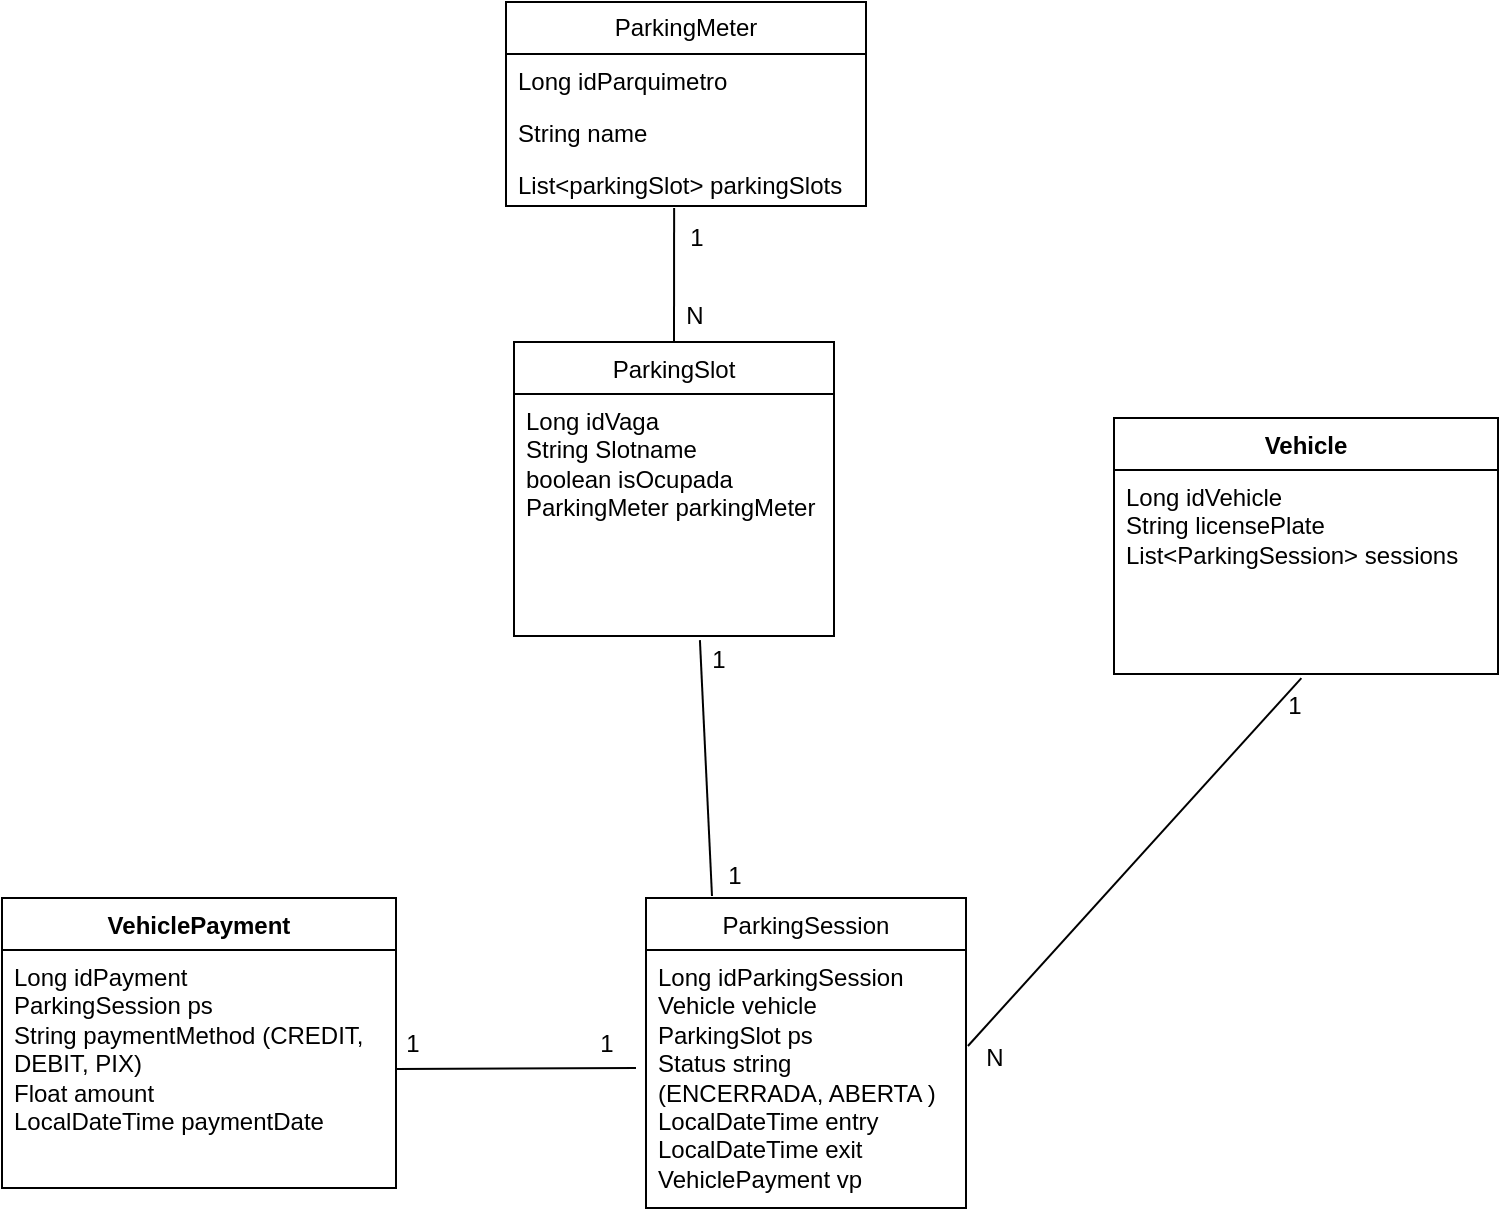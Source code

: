 <mxfile version="24.7.17">
  <diagram name="Página-1" id="ig8KjyHs0qCuxi0rivch">
    <mxGraphModel dx="1380" dy="793" grid="0" gridSize="10" guides="1" tooltips="1" connect="1" arrows="1" fold="1" page="1" pageScale="1" pageWidth="827" pageHeight="1169" background="none" math="0" shadow="0">
      <root>
        <mxCell id="0" />
        <mxCell id="1" parent="0" />
        <mxCell id="4gxdVQXfUw_5gOebGeQH-5" value="ParkingMeter" style="swimlane;fontStyle=0;childLayout=stackLayout;horizontal=1;startSize=26;fillColor=none;horizontalStack=0;resizeParent=1;resizeParentMax=0;resizeLast=0;collapsible=1;marginBottom=0;whiteSpace=wrap;html=1;" parent="1" vertex="1">
          <mxGeometry x="310" y="17" width="180" height="102" as="geometry" />
        </mxCell>
        <mxCell id="4gxdVQXfUw_5gOebGeQH-6" value="Long idParquimetro&lt;div&gt;&lt;br&gt;&lt;/div&gt;" style="text;strokeColor=none;fillColor=none;align=left;verticalAlign=top;spacingLeft=4;spacingRight=4;overflow=hidden;rotatable=0;points=[[0,0.5],[1,0.5]];portConstraint=eastwest;whiteSpace=wrap;html=1;" parent="4gxdVQXfUw_5gOebGeQH-5" vertex="1">
          <mxGeometry y="26" width="180" height="26" as="geometry" />
        </mxCell>
        <mxCell id="4gxdVQXfUw_5gOebGeQH-7" value="String name" style="text;strokeColor=none;fillColor=none;align=left;verticalAlign=top;spacingLeft=4;spacingRight=4;overflow=hidden;rotatable=0;points=[[0,0.5],[1,0.5]];portConstraint=eastwest;whiteSpace=wrap;html=1;" parent="4gxdVQXfUw_5gOebGeQH-5" vertex="1">
          <mxGeometry y="52" width="180" height="26" as="geometry" />
        </mxCell>
        <mxCell id="4gxdVQXfUw_5gOebGeQH-8" value="List&amp;lt;parkingSlot&amp;gt; parkingSlots" style="text;strokeColor=none;fillColor=none;align=left;verticalAlign=top;spacingLeft=4;spacingRight=4;overflow=hidden;rotatable=0;points=[[0,0.5],[1,0.5]];portConstraint=eastwest;whiteSpace=wrap;html=1;" parent="4gxdVQXfUw_5gOebGeQH-5" vertex="1">
          <mxGeometry y="78" width="180" height="24" as="geometry" />
        </mxCell>
        <mxCell id="4gxdVQXfUw_5gOebGeQH-9" value="&lt;span style=&quot;font-weight: 400;&quot;&gt;ParkingSlot&lt;/span&gt;" style="swimlane;fontStyle=1;align=center;verticalAlign=top;childLayout=stackLayout;horizontal=1;startSize=26;horizontalStack=0;resizeParent=1;resizeParentMax=0;resizeLast=0;collapsible=1;marginBottom=0;whiteSpace=wrap;html=1;" parent="1" vertex="1">
          <mxGeometry x="314" y="187" width="160" height="147" as="geometry" />
        </mxCell>
        <mxCell id="4gxdVQXfUw_5gOebGeQH-10" value="Long idVaga&lt;div&gt;String Slotname&lt;br&gt;&lt;div&gt;boolean isOcupada&lt;br&gt;&lt;/div&gt;&lt;div&gt;&lt;span style=&quot;background-color: initial;&quot;&gt;ParkingMeter parkingMeter&lt;/span&gt;&lt;br&gt;&lt;/div&gt;&lt;/div&gt;" style="text;strokeColor=none;fillColor=none;align=left;verticalAlign=top;spacingLeft=4;spacingRight=4;overflow=hidden;rotatable=0;points=[[0,0.5],[1,0.5]];portConstraint=eastwest;whiteSpace=wrap;html=1;" parent="4gxdVQXfUw_5gOebGeQH-9" vertex="1">
          <mxGeometry y="26" width="160" height="121" as="geometry" />
        </mxCell>
        <mxCell id="zqKUZTCvSpV1XlvEpJfU-1" value="Vehicle&lt;div&gt;&lt;br&gt;&lt;/div&gt;" style="swimlane;fontStyle=1;align=center;verticalAlign=top;childLayout=stackLayout;horizontal=1;startSize=26;horizontalStack=0;resizeParent=1;resizeParentMax=0;resizeLast=0;collapsible=1;marginBottom=0;whiteSpace=wrap;html=1;" parent="1" vertex="1">
          <mxGeometry x="614" y="225" width="192" height="128" as="geometry" />
        </mxCell>
        <mxCell id="zqKUZTCvSpV1XlvEpJfU-2" value="Long idVehicle&lt;div&gt;String licensePlate&lt;/div&gt;&lt;div&gt;List&amp;lt;ParkingSession&amp;gt; sessions&lt;/div&gt;" style="text;strokeColor=none;fillColor=none;align=left;verticalAlign=top;spacingLeft=4;spacingRight=4;overflow=hidden;rotatable=0;points=[[0,0.5],[1,0.5]];portConstraint=eastwest;whiteSpace=wrap;html=1;" parent="zqKUZTCvSpV1XlvEpJfU-1" vertex="1">
          <mxGeometry y="26" width="192" height="102" as="geometry" />
        </mxCell>
        <mxCell id="zqKUZTCvSpV1XlvEpJfU-13" value="VehiclePayment " style="swimlane;fontStyle=1;align=center;verticalAlign=top;childLayout=stackLayout;horizontal=1;startSize=26;horizontalStack=0;resizeParent=1;resizeParentMax=0;resizeLast=0;collapsible=1;marginBottom=0;whiteSpace=wrap;html=1;" parent="1" vertex="1">
          <mxGeometry x="58" y="465" width="197" height="145" as="geometry" />
        </mxCell>
        <mxCell id="zqKUZTCvSpV1XlvEpJfU-14" value="Long idPayment&lt;div&gt;ParkingSession ps&lt;/div&gt;&lt;div&gt;String paymentMethod (CREDIT, DEBIT, PIX)&lt;/div&gt;&lt;div&gt;Float amount&lt;/div&gt;&lt;div&gt;LocalDateTime paymentDate&lt;/div&gt;" style="text;strokeColor=none;fillColor=none;align=left;verticalAlign=top;spacingLeft=4;spacingRight=4;overflow=hidden;rotatable=0;points=[[0,0.5],[1,0.5]];portConstraint=eastwest;whiteSpace=wrap;html=1;" parent="zqKUZTCvSpV1XlvEpJfU-13" vertex="1">
          <mxGeometry y="26" width="197" height="119" as="geometry" />
        </mxCell>
        <mxCell id="zqKUZTCvSpV1XlvEpJfU-17" value="&lt;span style=&quot;font-weight: 400; text-align: left;&quot;&gt;ParkingSession&lt;/span&gt;" style="swimlane;fontStyle=1;align=center;verticalAlign=top;childLayout=stackLayout;horizontal=1;startSize=26;horizontalStack=0;resizeParent=1;resizeParentMax=0;resizeLast=0;collapsible=1;marginBottom=0;whiteSpace=wrap;html=1;" parent="1" vertex="1">
          <mxGeometry x="380" y="465" width="160" height="155" as="geometry" />
        </mxCell>
        <mxCell id="zqKUZTCvSpV1XlvEpJfU-18" value="Long idParkingSession&lt;div&gt;Vehicle vehicle&lt;/div&gt;&lt;div&gt;ParkingSlot ps&lt;/div&gt;&lt;div&gt;Status string (ENCERRADA, ABERTA )&lt;/div&gt;&lt;div&gt;LocalDateTime entry&lt;/div&gt;&lt;div&gt;LocalDateTime exit&lt;br&gt;&lt;/div&gt;&lt;div&gt;VehiclePayment vp&lt;/div&gt;" style="text;strokeColor=none;fillColor=none;align=left;verticalAlign=top;spacingLeft=4;spacingRight=4;overflow=hidden;rotatable=0;points=[[0,0.5],[1,0.5]];portConstraint=eastwest;whiteSpace=wrap;html=1;" parent="zqKUZTCvSpV1XlvEpJfU-17" vertex="1">
          <mxGeometry y="26" width="160" height="129" as="geometry" />
        </mxCell>
        <mxCell id="zqKUZTCvSpV1XlvEpJfU-22" value="" style="endArrow=none;html=1;rounded=0;entryX=0.467;entryY=1.042;entryDx=0;entryDy=0;entryPerimeter=0;exitX=0.5;exitY=0;exitDx=0;exitDy=0;" parent="1" source="4gxdVQXfUw_5gOebGeQH-9" target="4gxdVQXfUw_5gOebGeQH-8" edge="1">
          <mxGeometry width="50" height="50" relative="1" as="geometry">
            <mxPoint x="363" y="200" as="sourcePoint" />
            <mxPoint x="413" y="150" as="targetPoint" />
          </mxGeometry>
        </mxCell>
        <mxCell id="zqKUZTCvSpV1XlvEpJfU-23" value="1" style="text;html=1;align=center;verticalAlign=middle;resizable=0;points=[];autosize=1;strokeColor=none;fillColor=none;" parent="1" vertex="1">
          <mxGeometry x="392" y="122" width="25" height="26" as="geometry" />
        </mxCell>
        <mxCell id="zqKUZTCvSpV1XlvEpJfU-24" value="N" style="text;html=1;align=center;verticalAlign=middle;resizable=0;points=[];autosize=1;strokeColor=none;fillColor=none;" parent="1" vertex="1">
          <mxGeometry x="390" y="161" width="27" height="26" as="geometry" />
        </mxCell>
        <mxCell id="zqKUZTCvSpV1XlvEpJfU-25" value="" style="endArrow=none;html=1;rounded=0;exitX=1.006;exitY=0.372;exitDx=0;exitDy=0;exitPerimeter=0;entryX=0.488;entryY=1.02;entryDx=0;entryDy=0;entryPerimeter=0;" parent="1" source="zqKUZTCvSpV1XlvEpJfU-18" target="zqKUZTCvSpV1XlvEpJfU-2" edge="1">
          <mxGeometry width="50" height="50" relative="1" as="geometry">
            <mxPoint x="606" y="428" as="sourcePoint" />
            <mxPoint x="644" y="349" as="targetPoint" />
          </mxGeometry>
        </mxCell>
        <mxCell id="zqKUZTCvSpV1XlvEpJfU-27" value="" style="endArrow=none;html=1;rounded=0;exitX=1;exitY=0.5;exitDx=0;exitDy=0;" parent="1" source="zqKUZTCvSpV1XlvEpJfU-14" edge="1">
          <mxGeometry width="50" height="50" relative="1" as="geometry">
            <mxPoint x="293" y="454" as="sourcePoint" />
            <mxPoint x="375" y="550" as="targetPoint" />
          </mxGeometry>
        </mxCell>
        <mxCell id="zqKUZTCvSpV1XlvEpJfU-28" value="1" style="text;html=1;align=center;verticalAlign=middle;resizable=0;points=[];autosize=1;strokeColor=none;fillColor=none;" parent="1" vertex="1">
          <mxGeometry x="691" y="356" width="25" height="26" as="geometry" />
        </mxCell>
        <mxCell id="zqKUZTCvSpV1XlvEpJfU-29" value="N" style="text;html=1;align=center;verticalAlign=middle;resizable=0;points=[];autosize=1;strokeColor=none;fillColor=none;" parent="1" vertex="1">
          <mxGeometry x="540" y="532" width="27" height="26" as="geometry" />
        </mxCell>
        <mxCell id="zqKUZTCvSpV1XlvEpJfU-30" value="1" style="text;html=1;align=center;verticalAlign=middle;resizable=0;points=[];autosize=1;strokeColor=none;fillColor=none;" parent="1" vertex="1">
          <mxGeometry x="250" y="524.5" width="25" height="26" as="geometry" />
        </mxCell>
        <mxCell id="zqKUZTCvSpV1XlvEpJfU-31" value="1" style="text;html=1;align=center;verticalAlign=middle;resizable=0;points=[];autosize=1;strokeColor=none;fillColor=none;" parent="1" vertex="1">
          <mxGeometry x="347" y="524.5" width="25" height="26" as="geometry" />
        </mxCell>
        <mxCell id="zqKUZTCvSpV1XlvEpJfU-32" value="" style="endArrow=none;html=1;rounded=0;entryX=0.581;entryY=1.017;entryDx=0;entryDy=0;entryPerimeter=0;" parent="1" target="4gxdVQXfUw_5gOebGeQH-10" edge="1">
          <mxGeometry width="50" height="50" relative="1" as="geometry">
            <mxPoint x="413" y="464" as="sourcePoint" />
            <mxPoint x="458" y="361" as="targetPoint" />
          </mxGeometry>
        </mxCell>
        <mxCell id="zqKUZTCvSpV1XlvEpJfU-33" value="1" style="text;html=1;align=center;verticalAlign=middle;resizable=0;points=[];autosize=1;strokeColor=none;fillColor=none;" parent="1" vertex="1">
          <mxGeometry x="403" y="333" width="25" height="26" as="geometry" />
        </mxCell>
        <mxCell id="zqKUZTCvSpV1XlvEpJfU-34" value="1" style="text;html=1;align=center;verticalAlign=middle;resizable=0;points=[];autosize=1;strokeColor=none;fillColor=none;" parent="1" vertex="1">
          <mxGeometry x="411" y="441" width="25" height="26" as="geometry" />
        </mxCell>
      </root>
    </mxGraphModel>
  </diagram>
</mxfile>
